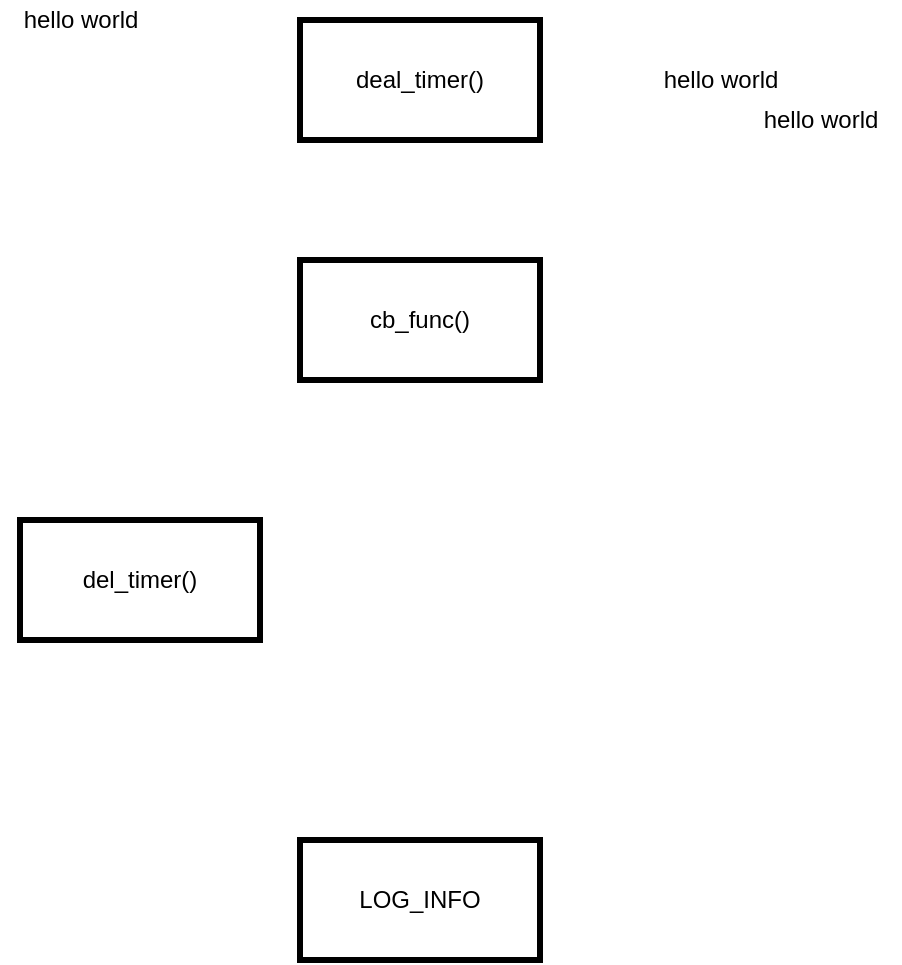 <mxfile>
    <diagram id="LbE9PppjevmL19wuLY-l" name="第 1 页">
        <mxGraphModel dx="530" dy="627" grid="1" gridSize="10" guides="1" tooltips="1" connect="1" arrows="1" fold="1" page="1" pageScale="1" pageWidth="1200" pageHeight="1920" background="#FFFFFF" math="0" shadow="0">
            <root>
                <mxCell id="0"/>
                <mxCell id="1" parent="0"/>
                <mxCell id="10" value="deal_timer()" style="whiteSpace=wrap;html=1;strokeColor=#000000;strokeWidth=3;" parent="1" vertex="1">
                    <mxGeometry x="530" y="80" width="120" height="60" as="geometry"/>
                </mxCell>
                <mxCell id="19" value="hello world" style="text;html=1;align=center;verticalAlign=middle;resizable=0;points=[];autosize=1;strokeColor=none;fillColor=none;fontColor=#000000;" parent="1" vertex="1">
                    <mxGeometry x="750" y="120" width="80" height="20" as="geometry"/>
                </mxCell>
                <mxCell id="20" value="hello world" style="text;html=1;align=center;verticalAlign=middle;resizable=0;points=[];autosize=1;strokeColor=none;fillColor=none;fontColor=#000000;" parent="1" vertex="1">
                    <mxGeometry x="700" y="100" width="80" height="20" as="geometry"/>
                </mxCell>
                <mxCell id="21" value="hello world" style="text;html=1;align=center;verticalAlign=middle;resizable=0;points=[];autosize=1;strokeColor=none;fillColor=none;fontColor=#000000;" parent="1" vertex="1">
                    <mxGeometry x="380" y="70" width="80" height="20" as="geometry"/>
                </mxCell>
                <mxCell id="31" value="cb_func()" style="whiteSpace=wrap;html=1;strokeColor=#000000;strokeWidth=3;" vertex="1" parent="1">
                    <mxGeometry x="530" y="200" width="120" height="60" as="geometry"/>
                </mxCell>
                <mxCell id="32" value="del_timer()" style="whiteSpace=wrap;html=1;strokeColor=#000000;strokeWidth=3;" vertex="1" parent="1">
                    <mxGeometry x="390" y="330" width="120" height="60" as="geometry"/>
                </mxCell>
                <mxCell id="33" value="LOG_INFO" style="whiteSpace=wrap;html=1;strokeColor=#000000;strokeWidth=3;" vertex="1" parent="1">
                    <mxGeometry x="530" y="490" width="120" height="60" as="geometry"/>
                </mxCell>
            </root>
        </mxGraphModel>
    </diagram>
</mxfile>